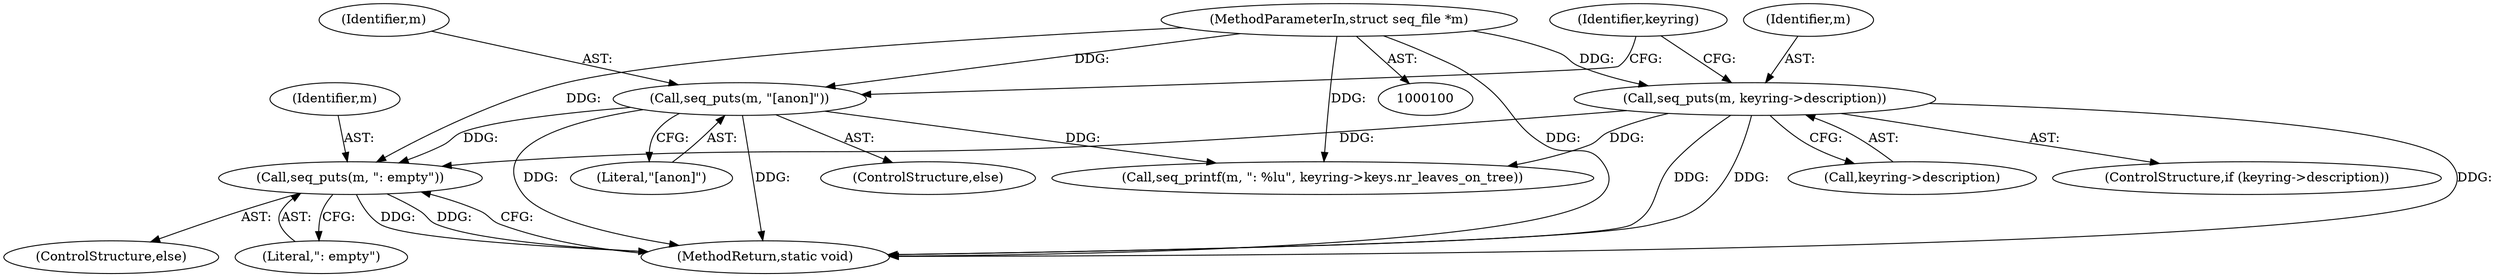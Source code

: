digraph "0_linux_363b02dab09b3226f3bd1420dad9c72b79a42a76_10@pointer" {
"1000138" [label="(Call,seq_puts(m, \": empty\"))"];
"1000114" [label="(Call,seq_puts(m, \"[anon]\"))"];
"1000102" [label="(MethodParameterIn,struct seq_file *m)"];
"1000108" [label="(Call,seq_puts(m, keyring->description))"];
"1000141" [label="(MethodReturn,static void)"];
"1000114" [label="(Call,seq_puts(m, \"[anon]\"))"];
"1000109" [label="(Identifier,m)"];
"1000116" [label="(Literal,\"[anon]\")"];
"1000119" [label="(Identifier,keyring)"];
"1000129" [label="(Call,seq_printf(m, \": %lu\", keyring->keys.nr_leaves_on_tree))"];
"1000110" [label="(Call,keyring->description)"];
"1000113" [label="(ControlStructure,else)"];
"1000137" [label="(ControlStructure,else)"];
"1000115" [label="(Identifier,m)"];
"1000138" [label="(Call,seq_puts(m, \": empty\"))"];
"1000140" [label="(Literal,\": empty\")"];
"1000102" [label="(MethodParameterIn,struct seq_file *m)"];
"1000139" [label="(Identifier,m)"];
"1000104" [label="(ControlStructure,if (keyring->description))"];
"1000108" [label="(Call,seq_puts(m, keyring->description))"];
"1000138" -> "1000137"  [label="AST: "];
"1000138" -> "1000140"  [label="CFG: "];
"1000139" -> "1000138"  [label="AST: "];
"1000140" -> "1000138"  [label="AST: "];
"1000141" -> "1000138"  [label="CFG: "];
"1000138" -> "1000141"  [label="DDG: "];
"1000138" -> "1000141"  [label="DDG: "];
"1000114" -> "1000138"  [label="DDG: "];
"1000108" -> "1000138"  [label="DDG: "];
"1000102" -> "1000138"  [label="DDG: "];
"1000114" -> "1000113"  [label="AST: "];
"1000114" -> "1000116"  [label="CFG: "];
"1000115" -> "1000114"  [label="AST: "];
"1000116" -> "1000114"  [label="AST: "];
"1000119" -> "1000114"  [label="CFG: "];
"1000114" -> "1000141"  [label="DDG: "];
"1000114" -> "1000141"  [label="DDG: "];
"1000102" -> "1000114"  [label="DDG: "];
"1000114" -> "1000129"  [label="DDG: "];
"1000102" -> "1000100"  [label="AST: "];
"1000102" -> "1000141"  [label="DDG: "];
"1000102" -> "1000108"  [label="DDG: "];
"1000102" -> "1000129"  [label="DDG: "];
"1000108" -> "1000104"  [label="AST: "];
"1000108" -> "1000110"  [label="CFG: "];
"1000109" -> "1000108"  [label="AST: "];
"1000110" -> "1000108"  [label="AST: "];
"1000119" -> "1000108"  [label="CFG: "];
"1000108" -> "1000141"  [label="DDG: "];
"1000108" -> "1000141"  [label="DDG: "];
"1000108" -> "1000141"  [label="DDG: "];
"1000108" -> "1000129"  [label="DDG: "];
}
